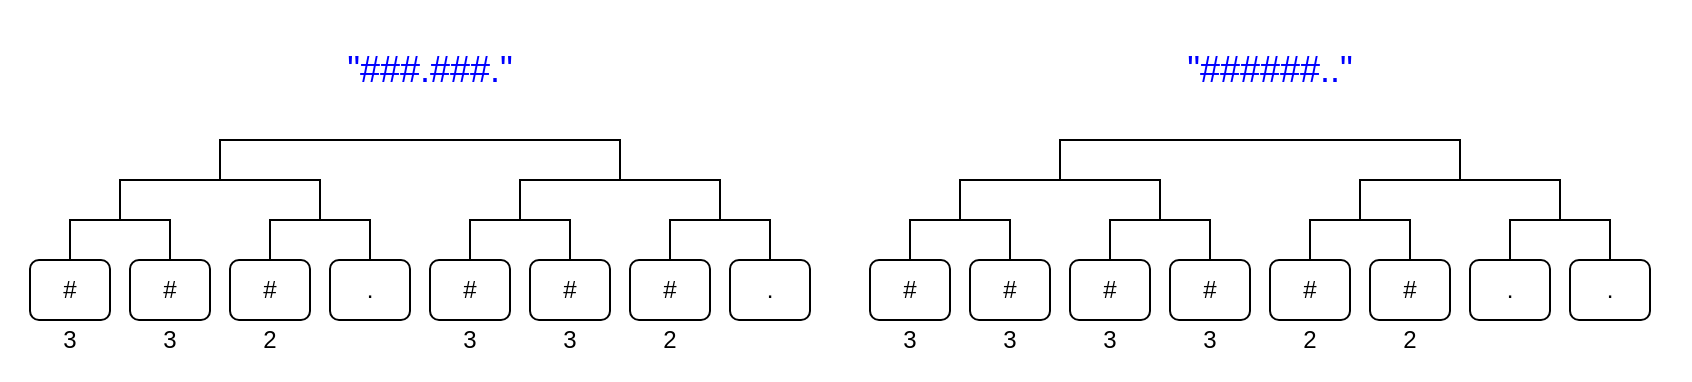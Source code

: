 <mxfile version="25.0.3">
  <diagram id="x9fWYTSdlSlbeCVXr4Ym" name="페이지-1">
    <mxGraphModel dx="944" dy="1782" grid="1" gridSize="10" guides="1" tooltips="1" connect="1" arrows="1" fold="1" page="1" pageScale="1" pageWidth="827" pageHeight="1169" math="0" shadow="0">
      <root>
        <mxCell id="0" />
        <mxCell id="1" parent="0" />
        <mxCell id="jXWk1P5DwBrlVbLdEill-56" value="" style="rounded=0;whiteSpace=wrap;html=1;strokeColor=none;" vertex="1" parent="1">
          <mxGeometry x="65" y="320" width="845" height="190" as="geometry" />
        </mxCell>
        <mxCell id="jXWk1P5DwBrlVbLdEill-1" value="#" style="rounded=1;whiteSpace=wrap;html=1;" vertex="1" parent="1">
          <mxGeometry x="80" y="450" width="40" height="30" as="geometry" />
        </mxCell>
        <mxCell id="jXWk1P5DwBrlVbLdEill-2" value="#" style="rounded=1;whiteSpace=wrap;html=1;" vertex="1" parent="1">
          <mxGeometry x="130" y="450" width="40" height="30" as="geometry" />
        </mxCell>
        <mxCell id="jXWk1P5DwBrlVbLdEill-3" value="#" style="rounded=1;whiteSpace=wrap;html=1;" vertex="1" parent="1">
          <mxGeometry x="180" y="450" width="40" height="30" as="geometry" />
        </mxCell>
        <mxCell id="jXWk1P5DwBrlVbLdEill-4" value="." style="rounded=1;whiteSpace=wrap;html=1;" vertex="1" parent="1">
          <mxGeometry x="230" y="450" width="40" height="30" as="geometry" />
        </mxCell>
        <mxCell id="jXWk1P5DwBrlVbLdEill-5" value="#" style="rounded=1;whiteSpace=wrap;html=1;" vertex="1" parent="1">
          <mxGeometry x="280" y="450" width="40" height="30" as="geometry" />
        </mxCell>
        <mxCell id="jXWk1P5DwBrlVbLdEill-6" value="#" style="rounded=1;whiteSpace=wrap;html=1;" vertex="1" parent="1">
          <mxGeometry x="330" y="450" width="40" height="30" as="geometry" />
        </mxCell>
        <mxCell id="jXWk1P5DwBrlVbLdEill-13" value="#" style="rounded=1;whiteSpace=wrap;html=1;" vertex="1" parent="1">
          <mxGeometry x="380" y="450" width="40" height="30" as="geometry" />
        </mxCell>
        <mxCell id="jXWk1P5DwBrlVbLdEill-14" value="." style="rounded=1;whiteSpace=wrap;html=1;" vertex="1" parent="1">
          <mxGeometry x="430" y="450" width="40" height="30" as="geometry" />
        </mxCell>
        <mxCell id="jXWk1P5DwBrlVbLdEill-16" value="" style="shape=partialRectangle;whiteSpace=wrap;html=1;bottom=1;right=1;left=1;top=0;fillColor=none;routingCenterX=-0.5;rotation=-180;" vertex="1" parent="1">
          <mxGeometry x="100" y="430" width="50" height="20" as="geometry" />
        </mxCell>
        <mxCell id="jXWk1P5DwBrlVbLdEill-17" value="" style="shape=partialRectangle;whiteSpace=wrap;html=1;bottom=1;right=1;left=1;top=0;fillColor=none;routingCenterX=-0.5;rotation=-180;" vertex="1" parent="1">
          <mxGeometry x="200" y="430" width="50" height="20" as="geometry" />
        </mxCell>
        <mxCell id="jXWk1P5DwBrlVbLdEill-18" value="" style="shape=partialRectangle;whiteSpace=wrap;html=1;bottom=1;right=1;left=1;top=0;fillColor=none;routingCenterX=-0.5;rotation=-180;" vertex="1" parent="1">
          <mxGeometry x="300" y="430" width="50" height="20" as="geometry" />
        </mxCell>
        <mxCell id="jXWk1P5DwBrlVbLdEill-19" value="" style="shape=partialRectangle;whiteSpace=wrap;html=1;bottom=1;right=1;left=1;top=0;fillColor=none;routingCenterX=-0.5;rotation=-180;" vertex="1" parent="1">
          <mxGeometry x="400" y="430" width="50" height="20" as="geometry" />
        </mxCell>
        <mxCell id="jXWk1P5DwBrlVbLdEill-21" value="" style="shape=partialRectangle;whiteSpace=wrap;html=1;bottom=1;right=1;left=1;top=0;fillColor=none;routingCenterX=-0.5;rotation=-180;" vertex="1" parent="1">
          <mxGeometry x="125" y="410" width="100" height="20" as="geometry" />
        </mxCell>
        <mxCell id="jXWk1P5DwBrlVbLdEill-22" value="" style="shape=partialRectangle;whiteSpace=wrap;html=1;bottom=1;right=1;left=1;top=0;fillColor=none;routingCenterX=-0.5;rotation=-180;" vertex="1" parent="1">
          <mxGeometry x="325" y="410" width="100" height="20" as="geometry" />
        </mxCell>
        <mxCell id="jXWk1P5DwBrlVbLdEill-23" value="" style="shape=partialRectangle;whiteSpace=wrap;html=1;bottom=1;right=1;left=1;top=0;fillColor=none;routingCenterX=-0.5;rotation=-180;" vertex="1" parent="1">
          <mxGeometry x="175" y="390" width="200" height="20" as="geometry" />
        </mxCell>
        <mxCell id="jXWk1P5DwBrlVbLdEill-24" value="3" style="text;html=1;align=center;verticalAlign=middle;whiteSpace=wrap;rounded=0;" vertex="1" parent="1">
          <mxGeometry x="80" y="480" width="40" height="20" as="geometry" />
        </mxCell>
        <mxCell id="jXWk1P5DwBrlVbLdEill-25" value="3" style="text;html=1;align=center;verticalAlign=middle;whiteSpace=wrap;rounded=0;" vertex="1" parent="1">
          <mxGeometry x="130" y="480" width="40" height="20" as="geometry" />
        </mxCell>
        <mxCell id="jXWk1P5DwBrlVbLdEill-26" value="2" style="text;html=1;align=center;verticalAlign=middle;whiteSpace=wrap;rounded=0;" vertex="1" parent="1">
          <mxGeometry x="180" y="480" width="40" height="20" as="geometry" />
        </mxCell>
        <mxCell id="jXWk1P5DwBrlVbLdEill-27" value="3" style="text;html=1;align=center;verticalAlign=middle;whiteSpace=wrap;rounded=0;" vertex="1" parent="1">
          <mxGeometry x="280" y="480" width="40" height="20" as="geometry" />
        </mxCell>
        <mxCell id="jXWk1P5DwBrlVbLdEill-28" value="3" style="text;html=1;align=center;verticalAlign=middle;whiteSpace=wrap;rounded=0;" vertex="1" parent="1">
          <mxGeometry x="330" y="480" width="40" height="20" as="geometry" />
        </mxCell>
        <mxCell id="jXWk1P5DwBrlVbLdEill-29" value="2" style="text;html=1;align=center;verticalAlign=middle;whiteSpace=wrap;rounded=0;" vertex="1" parent="1">
          <mxGeometry x="380" y="480" width="40" height="20" as="geometry" />
        </mxCell>
        <mxCell id="jXWk1P5DwBrlVbLdEill-30" value="#" style="rounded=1;whiteSpace=wrap;html=1;" vertex="1" parent="1">
          <mxGeometry x="500" y="450" width="40" height="30" as="geometry" />
        </mxCell>
        <mxCell id="jXWk1P5DwBrlVbLdEill-31" value="#" style="rounded=1;whiteSpace=wrap;html=1;" vertex="1" parent="1">
          <mxGeometry x="550" y="450" width="40" height="30" as="geometry" />
        </mxCell>
        <mxCell id="jXWk1P5DwBrlVbLdEill-32" value="#" style="rounded=1;whiteSpace=wrap;html=1;" vertex="1" parent="1">
          <mxGeometry x="600" y="450" width="40" height="30" as="geometry" />
        </mxCell>
        <mxCell id="jXWk1P5DwBrlVbLdEill-33" value="#" style="rounded=1;whiteSpace=wrap;html=1;" vertex="1" parent="1">
          <mxGeometry x="650" y="450" width="40" height="30" as="geometry" />
        </mxCell>
        <mxCell id="jXWk1P5DwBrlVbLdEill-34" value="#" style="rounded=1;whiteSpace=wrap;html=1;" vertex="1" parent="1">
          <mxGeometry x="700" y="450" width="40" height="30" as="geometry" />
        </mxCell>
        <mxCell id="jXWk1P5DwBrlVbLdEill-35" value="#" style="rounded=1;whiteSpace=wrap;html=1;" vertex="1" parent="1">
          <mxGeometry x="750" y="450" width="40" height="30" as="geometry" />
        </mxCell>
        <mxCell id="jXWk1P5DwBrlVbLdEill-36" value="." style="rounded=1;whiteSpace=wrap;html=1;" vertex="1" parent="1">
          <mxGeometry x="800" y="450" width="40" height="30" as="geometry" />
        </mxCell>
        <mxCell id="jXWk1P5DwBrlVbLdEill-37" value="." style="rounded=1;whiteSpace=wrap;html=1;" vertex="1" parent="1">
          <mxGeometry x="850" y="450" width="40" height="30" as="geometry" />
        </mxCell>
        <mxCell id="jXWk1P5DwBrlVbLdEill-38" value="" style="shape=partialRectangle;whiteSpace=wrap;html=1;bottom=1;right=1;left=1;top=0;fillColor=none;routingCenterX=-0.5;rotation=-180;" vertex="1" parent="1">
          <mxGeometry x="520" y="430" width="50" height="20" as="geometry" />
        </mxCell>
        <mxCell id="jXWk1P5DwBrlVbLdEill-39" value="" style="shape=partialRectangle;whiteSpace=wrap;html=1;bottom=1;right=1;left=1;top=0;fillColor=none;routingCenterX=-0.5;rotation=-180;" vertex="1" parent="1">
          <mxGeometry x="620" y="430" width="50" height="20" as="geometry" />
        </mxCell>
        <mxCell id="jXWk1P5DwBrlVbLdEill-40" value="" style="shape=partialRectangle;whiteSpace=wrap;html=1;bottom=1;right=1;left=1;top=0;fillColor=none;routingCenterX=-0.5;rotation=-180;" vertex="1" parent="1">
          <mxGeometry x="720" y="430" width="50" height="20" as="geometry" />
        </mxCell>
        <mxCell id="jXWk1P5DwBrlVbLdEill-41" value="" style="shape=partialRectangle;whiteSpace=wrap;html=1;bottom=1;right=1;left=1;top=0;fillColor=none;routingCenterX=-0.5;rotation=-180;" vertex="1" parent="1">
          <mxGeometry x="820" y="430" width="50" height="20" as="geometry" />
        </mxCell>
        <mxCell id="jXWk1P5DwBrlVbLdEill-42" value="" style="shape=partialRectangle;whiteSpace=wrap;html=1;bottom=1;right=1;left=1;top=0;fillColor=none;routingCenterX=-0.5;rotation=-180;" vertex="1" parent="1">
          <mxGeometry x="545" y="410" width="100" height="20" as="geometry" />
        </mxCell>
        <mxCell id="jXWk1P5DwBrlVbLdEill-43" value="" style="shape=partialRectangle;whiteSpace=wrap;html=1;bottom=1;right=1;left=1;top=0;fillColor=none;routingCenterX=-0.5;rotation=-180;" vertex="1" parent="1">
          <mxGeometry x="745" y="410" width="100" height="20" as="geometry" />
        </mxCell>
        <mxCell id="jXWk1P5DwBrlVbLdEill-44" value="" style="shape=partialRectangle;whiteSpace=wrap;html=1;bottom=1;right=1;left=1;top=0;fillColor=none;routingCenterX=-0.5;rotation=-180;" vertex="1" parent="1">
          <mxGeometry x="595" y="390" width="200" height="20" as="geometry" />
        </mxCell>
        <mxCell id="jXWk1P5DwBrlVbLdEill-45" value="3" style="text;html=1;align=center;verticalAlign=middle;whiteSpace=wrap;rounded=0;" vertex="1" parent="1">
          <mxGeometry x="500" y="480" width="40" height="20" as="geometry" />
        </mxCell>
        <mxCell id="jXWk1P5DwBrlVbLdEill-46" value="3" style="text;html=1;align=center;verticalAlign=middle;whiteSpace=wrap;rounded=0;" vertex="1" parent="1">
          <mxGeometry x="550" y="480" width="40" height="20" as="geometry" />
        </mxCell>
        <mxCell id="jXWk1P5DwBrlVbLdEill-47" value="3" style="text;html=1;align=center;verticalAlign=middle;whiteSpace=wrap;rounded=0;" vertex="1" parent="1">
          <mxGeometry x="600" y="480" width="40" height="20" as="geometry" />
        </mxCell>
        <mxCell id="jXWk1P5DwBrlVbLdEill-48" value="2" style="text;html=1;align=center;verticalAlign=middle;whiteSpace=wrap;rounded=0;" vertex="1" parent="1">
          <mxGeometry x="700" y="480" width="40" height="20" as="geometry" />
        </mxCell>
        <mxCell id="jXWk1P5DwBrlVbLdEill-49" value="2" style="text;html=1;align=center;verticalAlign=middle;whiteSpace=wrap;rounded=0;" vertex="1" parent="1">
          <mxGeometry x="750" y="480" width="40" height="20" as="geometry" />
        </mxCell>
        <mxCell id="jXWk1P5DwBrlVbLdEill-53" value="3" style="text;html=1;align=center;verticalAlign=middle;whiteSpace=wrap;rounded=0;" vertex="1" parent="1">
          <mxGeometry x="650" y="480" width="40" height="20" as="geometry" />
        </mxCell>
        <mxCell id="jXWk1P5DwBrlVbLdEill-54" value="&quot;###.###.&quot;" style="text;html=1;align=center;verticalAlign=middle;whiteSpace=wrap;rounded=0;fontSize=18;fontColor=#0000FF;" vertex="1" parent="1">
          <mxGeometry x="160" y="340" width="240" height="30" as="geometry" />
        </mxCell>
        <mxCell id="jXWk1P5DwBrlVbLdEill-55" value="&quot;######..&quot;" style="text;html=1;align=center;verticalAlign=middle;whiteSpace=wrap;rounded=0;fontSize=18;fontColor=#0000FF;" vertex="1" parent="1">
          <mxGeometry x="580" y="340" width="240" height="30" as="geometry" />
        </mxCell>
      </root>
    </mxGraphModel>
  </diagram>
</mxfile>
